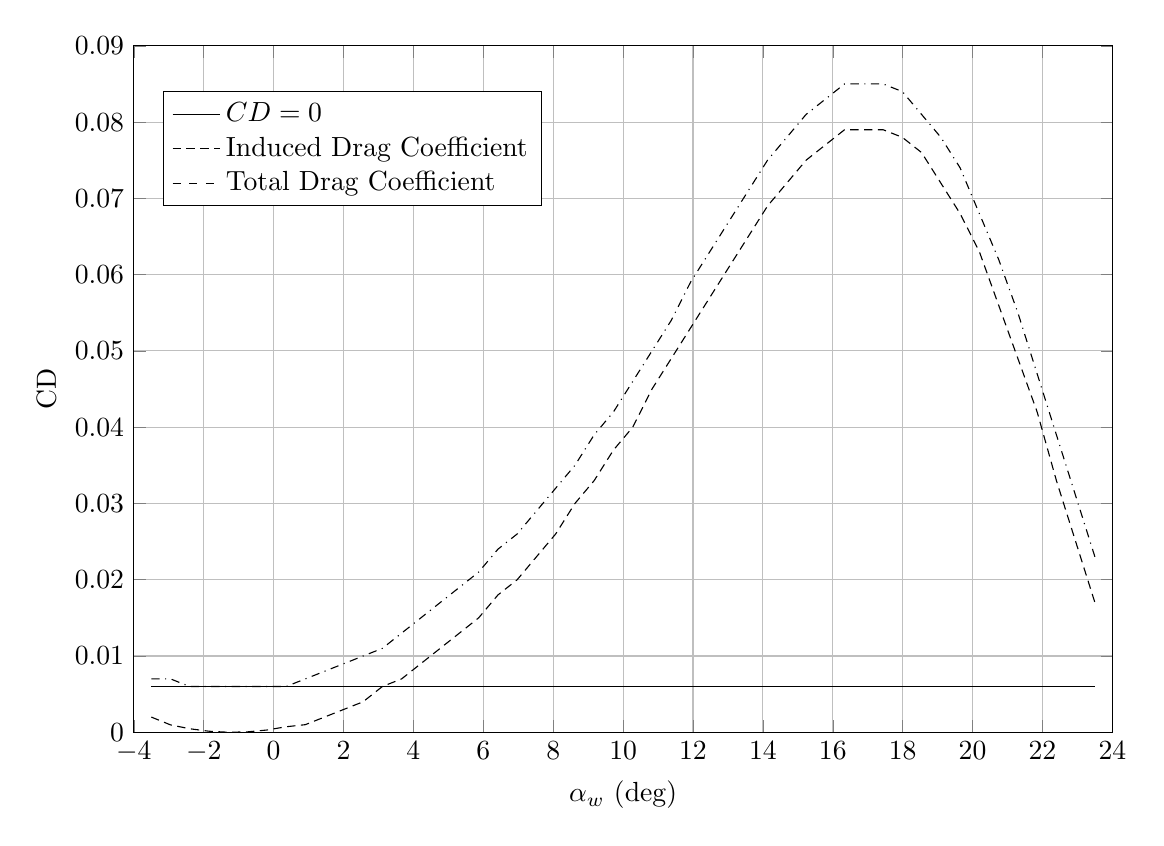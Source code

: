 %Drag coefficient contributes vs Alpha Wing for WING 
\begin{tikzpicture}

\begin{axis}[
width=14.01cm,
height=10.3cm,
scaled ticks=false, tick label style={/pgf/number format/fixed},
xmin=-4,
xmax=24,
xlabel={$\alpha_{w}$ (deg)},
xmajorgrids,
ymin=0,
ymax=0.09,
ylabel={CD},
ymajorgrids,
legend style={at={(0.03,0.85)},anchor=west,draw=black,fill=white,legend cell align=left},
legend entries = {$CD=0$\\Induced Drag Coefficient\\Total Drag Coefficient\\}
]

\addplot [
color=black,
solid
]
table[row sep=crcr]{
-3.5	0.006\\
-2.949	0.006\\
-2.398	0.006\\
-1.847	0.006\\
-1.296	0.006\\
-0.745	0.006\\
-0.194	0.006\\
0.357	0.006\\
0.908	0.006\\
1.459	0.006\\
2.01	0.006\\
2.561	0.006\\
3.112	0.006\\
3.663	0.006\\
4.214	0.006\\
4.765	0.006\\
5.316	0.006\\
5.867	0.006\\
6.418	0.006\\
6.969	0.006\\
7.52	0.006\\
8.071	0.006\\
8.622	0.006\\
9.173	0.006\\
9.724	0.006\\
10.276	0.006\\
10.827	0.006\\
11.378	0.006\\
11.929	0.006\\
12.48	0.006\\
13.031	0.006\\
13.582	0.006\\
14.133	0.006\\
14.684	0.006\\
15.235	0.006\\
15.786	0.006\\
16.337	0.006\\
16.888	0.006\\
17.439	0.006\\
17.99	0.006\\
18.541	0.006\\
19.092	0.006\\
19.643	0.006\\
20.194	0.006\\
20.745	0.006\\
21.296	0.006\\
21.847	0.006\\
22.398	0.006\\
22.949	0.006\\
23.5	0.006\\
};

\addplot [
color=black,
densely dashed
]
table[row sep=crcr]{
-3.5	0.002\\
-2.949	9.714E-4\\
-2.398	4.618E-4\\
-1.847	1.396E-4\\
-1.296	4.57E-6\\
-0.745	5.683E-5\\
-0.194	2.964E-4\\
0.357	7.231E-4\\
0.908	0.001\\
1.459	0.002\\
2.01	0.003\\
2.561	0.004\\
3.112	0.006\\
3.663	0.007\\
4.214	0.009\\
4.765	0.011\\
5.316	0.013\\
5.867	0.015\\
6.418	0.018\\
6.969	0.02\\
7.52	0.023\\
8.071	0.026\\
8.622	0.03\\
9.173	0.033\\
9.724	0.037\\
10.276	0.04\\
10.827	0.045\\
11.378	0.049\\
11.929	0.053\\
12.48	0.057\\
13.031	0.061\\
13.582	0.065\\
14.133	0.069\\
14.684	0.072\\
15.235	0.075\\
15.786	0.077\\
16.337	0.079\\
16.888	0.079\\
17.439	0.079\\
17.99	0.078\\
18.541	0.076\\
19.092	0.072\\
19.643	0.068\\
20.194	0.063\\
20.745	0.056\\
21.296	0.049\\
21.847	0.042\\
22.398	0.033\\
22.949	0.025\\
23.5	0.017\\
};

\addplot [
color=black,
dashed
]
table[row sep=crcr]{
-3.5	0.0\\
-2.949	0.0\\
-2.398	0.0\\
-1.847	0.0\\
-1.296	0.0\\
-0.745	0.0\\
-0.194	0.0\\
0.357	0.0\\
0.908	0.0\\
1.459	0.0\\
2.01	0.0\\
2.561	0.0\\
3.112	0.0\\
3.663	0.0\\
4.214	0.0\\
4.765	0.0\\
5.316	0.0\\
5.867	0.0\\
6.418	0.0\\
6.969	0.0\\
7.52	0.0\\
8.071	0.0\\
8.622	0.0\\
9.173	0.0\\
9.724	0.0\\
10.276	0.0\\
10.827	0.0\\
11.378	0.0\\
11.929	0.0\\
12.48	0.0\\
13.031	0.0\\
13.582	0.0\\
14.133	0.0\\
14.684	0.0\\
15.235	0.0\\
15.786	0.0\\
16.337	0.0\\
16.888	0.0\\
17.439	0.0\\
17.99	0.0\\
18.541	0.0\\
19.092	0.0\\
19.643	0.0\\
20.194	0.0\\
20.745	0.0\\
21.296	0.0\\
21.847	0.0\\
22.398	0.0\\
22.949	0.0\\
23.5	0.0\\
};

\addplot [
color=black,
dashdotted
]
table[row sep=crcr]{
-3.5	0.007\\
-2.949	0.007\\
-2.398	0.006\\
-1.847	0.006\\
-1.296	0.006\\
-0.745	0.006\\
-0.194	0.006\\
0.357	0.006\\
0.908	0.007\\
1.459	0.008\\
2.01	0.009\\
2.561	0.01\\
3.112	0.011\\
3.663	0.013\\
4.214	0.015\\
4.765	0.017\\
5.316	0.019\\
5.867	0.021\\
6.418	0.024\\
6.969	0.026\\
7.52	0.029\\
8.071	0.032\\
8.622	0.035\\
9.173	0.039\\
9.724	0.042\\
10.276	0.046\\
10.827	0.05\\
11.378	0.054\\
11.929	0.059\\
12.48	0.063\\
13.031	0.067\\
13.582	0.071\\
14.133	0.075\\
14.684	0.078\\
15.235	0.081\\
15.786	0.083\\
16.337	0.085\\
16.888	0.085\\
17.439	0.085\\
17.99	0.084\\
18.541	0.081\\
19.092	0.078\\
19.643	0.074\\
20.194	0.068\\
20.745	0.062\\
21.296	0.055\\
21.847	0.047\\
22.398	0.039\\
22.949	0.031\\
23.5	0.023\\
};
\end{axis}
\end{tikzpicture}%
